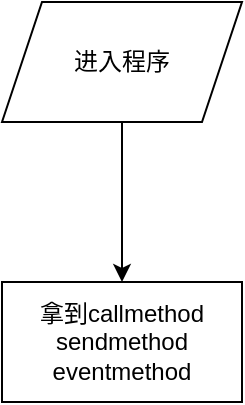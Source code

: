 <mxfile version="20.1.1" type="github">
  <diagram id="nTEzo6TpZnL4WJK5b_rm" name="Page-1">
    <mxGraphModel dx="1422" dy="794" grid="1" gridSize="10" guides="1" tooltips="1" connect="1" arrows="1" fold="1" page="1" pageScale="1" pageWidth="827" pageHeight="1169" math="0" shadow="0">
      <root>
        <mxCell id="0" />
        <mxCell id="1" parent="0" />
        <mxCell id="QkMExCi1QEPRbKp7ple_-2" value="拿到callmethod&lt;br&gt;sendmethod&lt;br&gt;eventmethod" style="rounded=0;whiteSpace=wrap;html=1;" vertex="1" parent="1">
          <mxGeometry x="390" y="250" width="120" height="60" as="geometry" />
        </mxCell>
        <mxCell id="QkMExCi1QEPRbKp7ple_-4" style="edgeStyle=orthogonalEdgeStyle;rounded=0;orthogonalLoop=1;jettySize=auto;html=1;entryX=0.5;entryY=0;entryDx=0;entryDy=0;" edge="1" parent="1" source="QkMExCi1QEPRbKp7ple_-3" target="QkMExCi1QEPRbKp7ple_-2">
          <mxGeometry relative="1" as="geometry" />
        </mxCell>
        <mxCell id="QkMExCi1QEPRbKp7ple_-3" value="进入程序" style="shape=parallelogram;perimeter=parallelogramPerimeter;whiteSpace=wrap;html=1;fixedSize=1;" vertex="1" parent="1">
          <mxGeometry x="390" y="110" width="120" height="60" as="geometry" />
        </mxCell>
      </root>
    </mxGraphModel>
  </diagram>
</mxfile>
